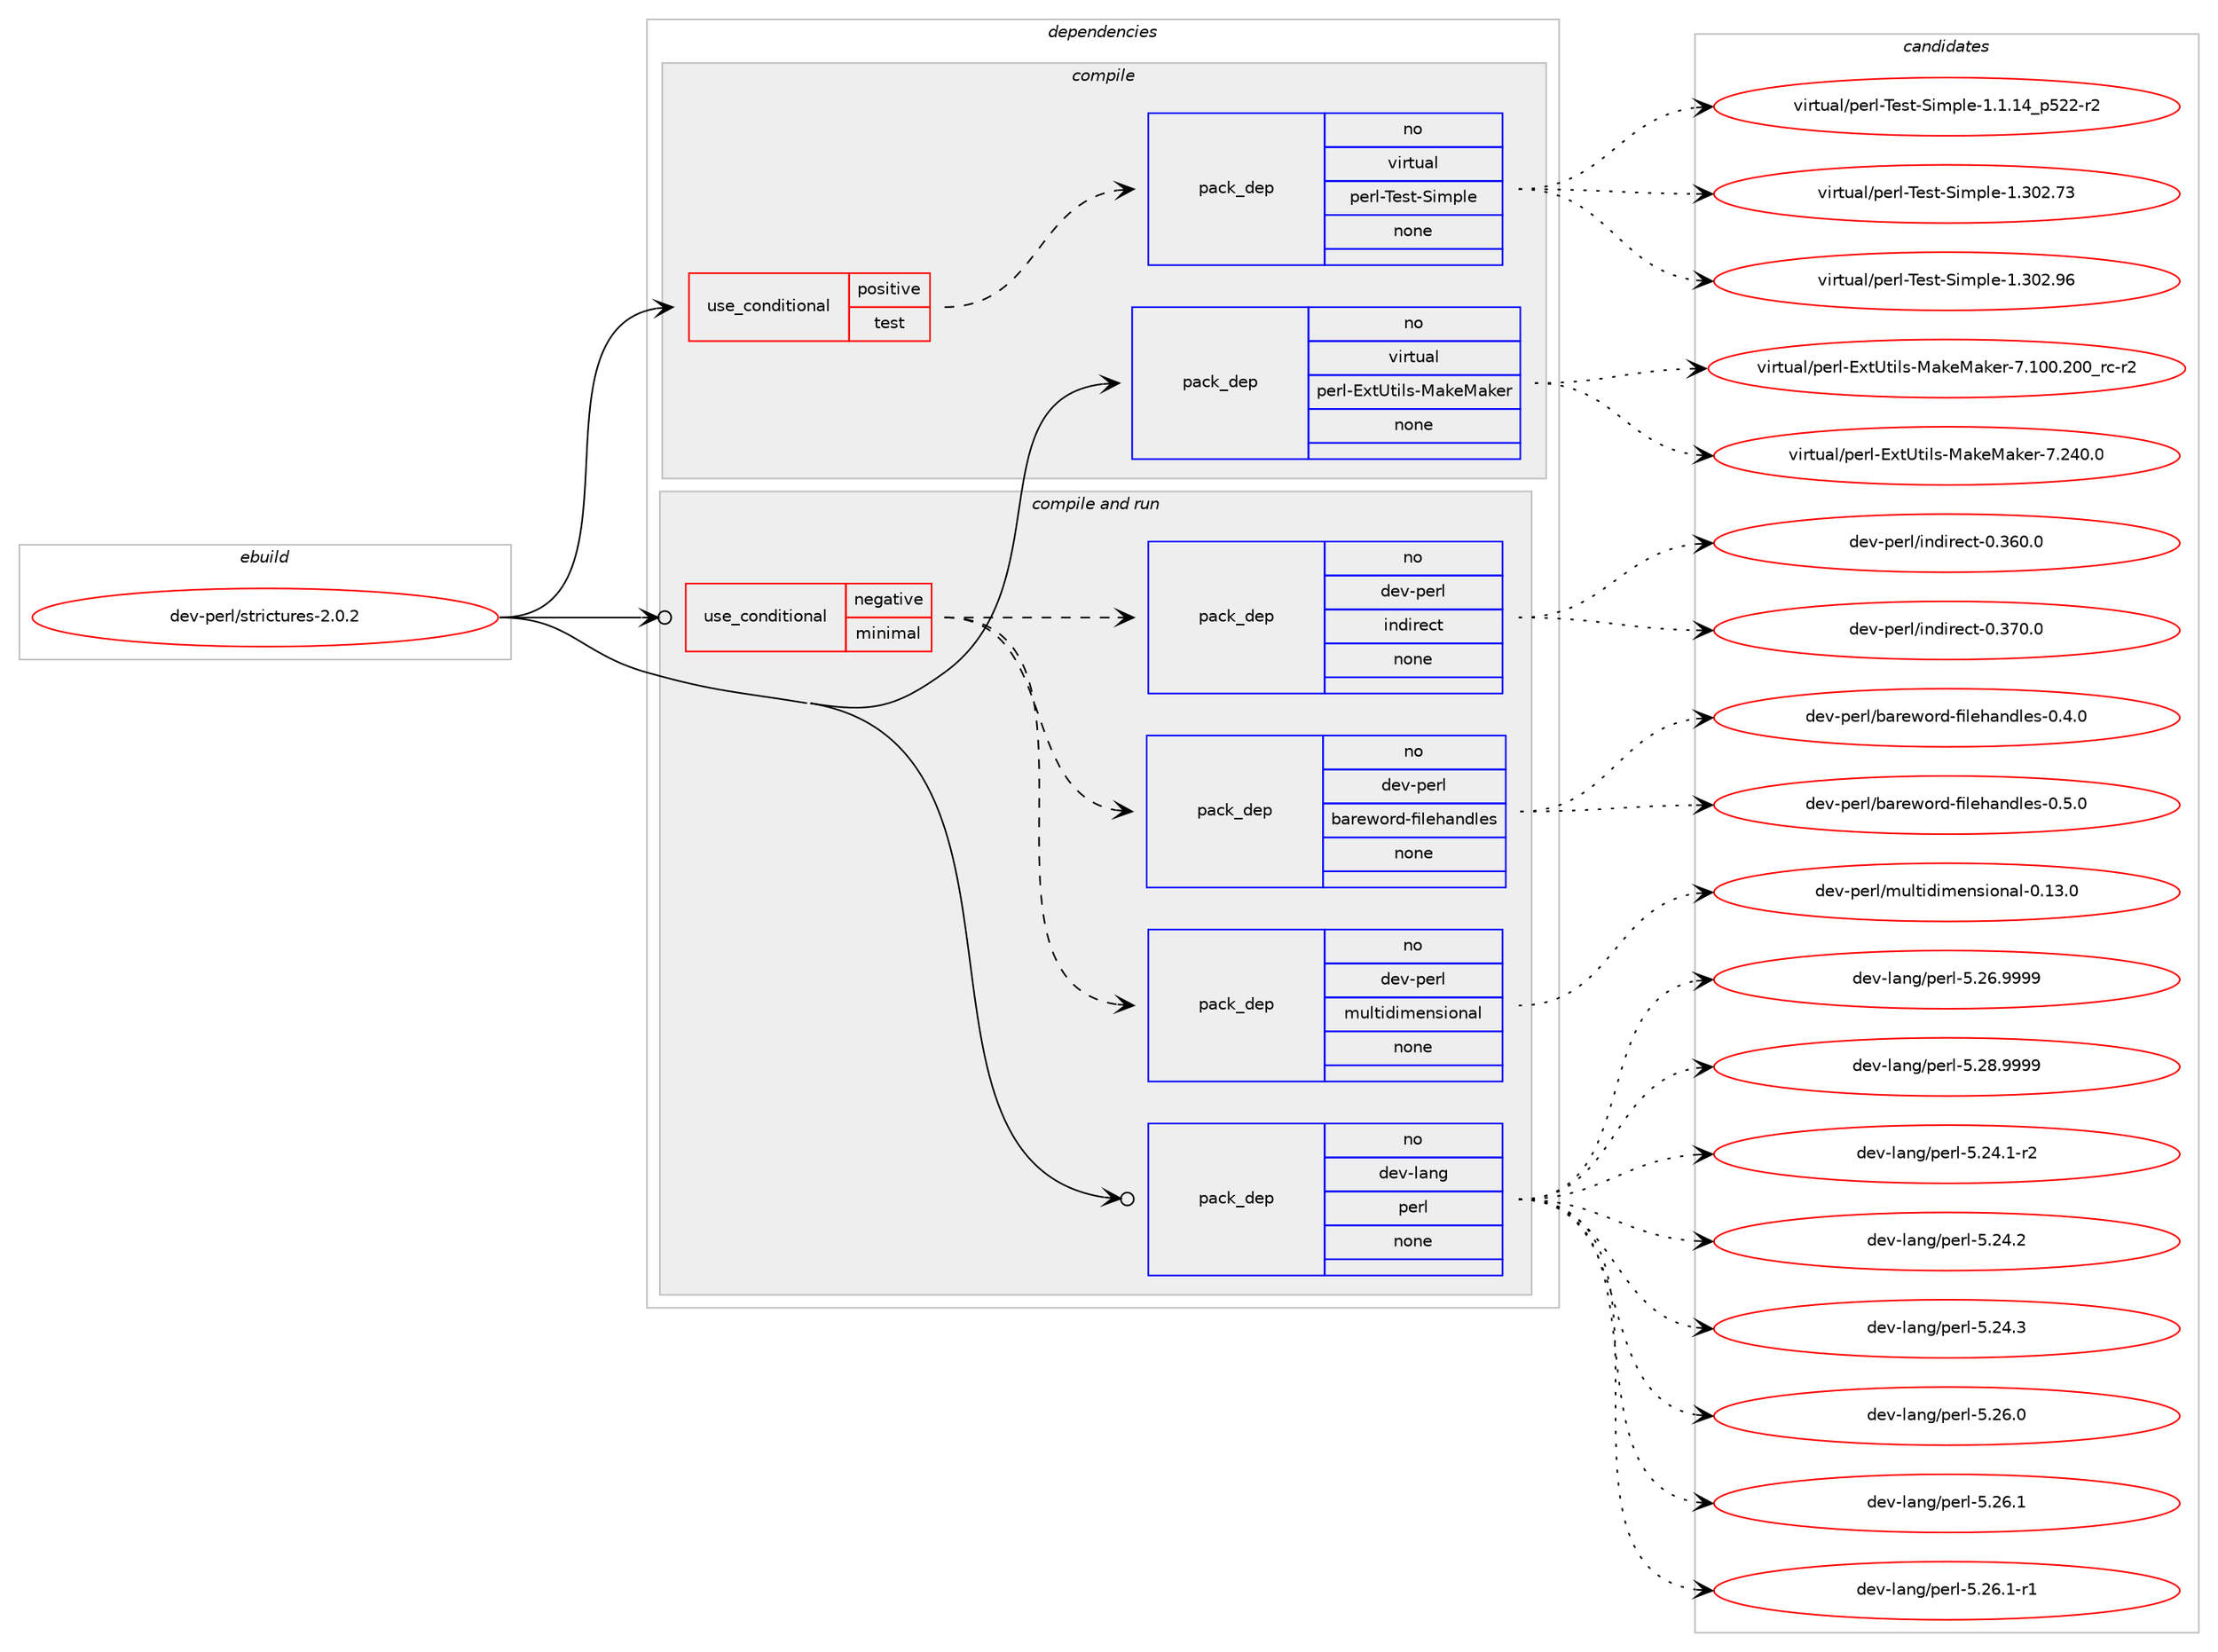 digraph prolog {

# *************
# Graph options
# *************

newrank=true;
concentrate=true;
compound=true;
graph [rankdir=LR,fontname=Helvetica,fontsize=10,ranksep=1.5];#, ranksep=2.5, nodesep=0.2];
edge  [arrowhead=vee];
node  [fontname=Helvetica,fontsize=10];

# **********
# The ebuild
# **********

subgraph cluster_leftcol {
color=gray;
rank=same;
label=<<i>ebuild</i>>;
id [label="dev-perl/strictures-2.0.2", color=red, width=4, href="../dev-perl/strictures-2.0.2.svg"];
}

# ****************
# The dependencies
# ****************

subgraph cluster_midcol {
color=gray;
label=<<i>dependencies</i>>;
subgraph cluster_compile {
fillcolor="#eeeeee";
style=filled;
label=<<i>compile</i>>;
subgraph cond28328 {
dependency141728 [label=<<TABLE BORDER="0" CELLBORDER="1" CELLSPACING="0" CELLPADDING="4"><TR><TD ROWSPAN="3" CELLPADDING="10">use_conditional</TD></TR><TR><TD>positive</TD></TR><TR><TD>test</TD></TR></TABLE>>, shape=none, color=red];
subgraph pack109704 {
dependency141729 [label=<<TABLE BORDER="0" CELLBORDER="1" CELLSPACING="0" CELLPADDING="4" WIDTH="220"><TR><TD ROWSPAN="6" CELLPADDING="30">pack_dep</TD></TR><TR><TD WIDTH="110">no</TD></TR><TR><TD>virtual</TD></TR><TR><TD>perl-Test-Simple</TD></TR><TR><TD>none</TD></TR><TR><TD></TD></TR></TABLE>>, shape=none, color=blue];
}
dependency141728:e -> dependency141729:w [weight=20,style="dashed",arrowhead="vee"];
}
id:e -> dependency141728:w [weight=20,style="solid",arrowhead="vee"];
subgraph pack109705 {
dependency141730 [label=<<TABLE BORDER="0" CELLBORDER="1" CELLSPACING="0" CELLPADDING="4" WIDTH="220"><TR><TD ROWSPAN="6" CELLPADDING="30">pack_dep</TD></TR><TR><TD WIDTH="110">no</TD></TR><TR><TD>virtual</TD></TR><TR><TD>perl-ExtUtils-MakeMaker</TD></TR><TR><TD>none</TD></TR><TR><TD></TD></TR></TABLE>>, shape=none, color=blue];
}
id:e -> dependency141730:w [weight=20,style="solid",arrowhead="vee"];
}
subgraph cluster_compileandrun {
fillcolor="#eeeeee";
style=filled;
label=<<i>compile and run</i>>;
subgraph cond28329 {
dependency141731 [label=<<TABLE BORDER="0" CELLBORDER="1" CELLSPACING="0" CELLPADDING="4"><TR><TD ROWSPAN="3" CELLPADDING="10">use_conditional</TD></TR><TR><TD>negative</TD></TR><TR><TD>minimal</TD></TR></TABLE>>, shape=none, color=red];
subgraph pack109706 {
dependency141732 [label=<<TABLE BORDER="0" CELLBORDER="1" CELLSPACING="0" CELLPADDING="4" WIDTH="220"><TR><TD ROWSPAN="6" CELLPADDING="30">pack_dep</TD></TR><TR><TD WIDTH="110">no</TD></TR><TR><TD>dev-perl</TD></TR><TR><TD>bareword-filehandles</TD></TR><TR><TD>none</TD></TR><TR><TD></TD></TR></TABLE>>, shape=none, color=blue];
}
dependency141731:e -> dependency141732:w [weight=20,style="dashed",arrowhead="vee"];
subgraph pack109707 {
dependency141733 [label=<<TABLE BORDER="0" CELLBORDER="1" CELLSPACING="0" CELLPADDING="4" WIDTH="220"><TR><TD ROWSPAN="6" CELLPADDING="30">pack_dep</TD></TR><TR><TD WIDTH="110">no</TD></TR><TR><TD>dev-perl</TD></TR><TR><TD>indirect</TD></TR><TR><TD>none</TD></TR><TR><TD></TD></TR></TABLE>>, shape=none, color=blue];
}
dependency141731:e -> dependency141733:w [weight=20,style="dashed",arrowhead="vee"];
subgraph pack109708 {
dependency141734 [label=<<TABLE BORDER="0" CELLBORDER="1" CELLSPACING="0" CELLPADDING="4" WIDTH="220"><TR><TD ROWSPAN="6" CELLPADDING="30">pack_dep</TD></TR><TR><TD WIDTH="110">no</TD></TR><TR><TD>dev-perl</TD></TR><TR><TD>multidimensional</TD></TR><TR><TD>none</TD></TR><TR><TD></TD></TR></TABLE>>, shape=none, color=blue];
}
dependency141731:e -> dependency141734:w [weight=20,style="dashed",arrowhead="vee"];
}
id:e -> dependency141731:w [weight=20,style="solid",arrowhead="odotvee"];
subgraph pack109709 {
dependency141735 [label=<<TABLE BORDER="0" CELLBORDER="1" CELLSPACING="0" CELLPADDING="4" WIDTH="220"><TR><TD ROWSPAN="6" CELLPADDING="30">pack_dep</TD></TR><TR><TD WIDTH="110">no</TD></TR><TR><TD>dev-lang</TD></TR><TR><TD>perl</TD></TR><TR><TD>none</TD></TR><TR><TD></TD></TR></TABLE>>, shape=none, color=blue];
}
id:e -> dependency141735:w [weight=20,style="solid",arrowhead="odotvee"];
}
subgraph cluster_run {
fillcolor="#eeeeee";
style=filled;
label=<<i>run</i>>;
}
}

# **************
# The candidates
# **************

subgraph cluster_choices {
rank=same;
color=gray;
label=<<i>candidates</i>>;

subgraph choice109704 {
color=black;
nodesep=1;
choice11810511411611797108471121011141084584101115116458310510911210810145494649464952951125350504511450 [label="virtual/perl-Test-Simple-1.1.14_p522-r2", color=red, width=4,href="../virtual/perl-Test-Simple-1.1.14_p522-r2.svg"];
choice118105114116117971084711210111410845841011151164583105109112108101454946514850465551 [label="virtual/perl-Test-Simple-1.302.73", color=red, width=4,href="../virtual/perl-Test-Simple-1.302.73.svg"];
choice118105114116117971084711210111410845841011151164583105109112108101454946514850465754 [label="virtual/perl-Test-Simple-1.302.96", color=red, width=4,href="../virtual/perl-Test-Simple-1.302.96.svg"];
dependency141729:e -> choice11810511411611797108471121011141084584101115116458310510911210810145494649464952951125350504511450:w [style=dotted,weight="100"];
dependency141729:e -> choice118105114116117971084711210111410845841011151164583105109112108101454946514850465551:w [style=dotted,weight="100"];
dependency141729:e -> choice118105114116117971084711210111410845841011151164583105109112108101454946514850465754:w [style=dotted,weight="100"];
}
subgraph choice109705 {
color=black;
nodesep=1;
choice118105114116117971084711210111410845691201168511610510811545779710710177971071011144555464948484650484895114994511450 [label="virtual/perl-ExtUtils-MakeMaker-7.100.200_rc-r2", color=red, width=4,href="../virtual/perl-ExtUtils-MakeMaker-7.100.200_rc-r2.svg"];
choice118105114116117971084711210111410845691201168511610510811545779710710177971071011144555465052484648 [label="virtual/perl-ExtUtils-MakeMaker-7.240.0", color=red, width=4,href="../virtual/perl-ExtUtils-MakeMaker-7.240.0.svg"];
dependency141730:e -> choice118105114116117971084711210111410845691201168511610510811545779710710177971071011144555464948484650484895114994511450:w [style=dotted,weight="100"];
dependency141730:e -> choice118105114116117971084711210111410845691201168511610510811545779710710177971071011144555465052484648:w [style=dotted,weight="100"];
}
subgraph choice109706 {
color=black;
nodesep=1;
choice100101118451121011141084798971141011191111141004510210510810110497110100108101115454846524648 [label="dev-perl/bareword-filehandles-0.4.0", color=red, width=4,href="../dev-perl/bareword-filehandles-0.4.0.svg"];
choice100101118451121011141084798971141011191111141004510210510810110497110100108101115454846534648 [label="dev-perl/bareword-filehandles-0.5.0", color=red, width=4,href="../dev-perl/bareword-filehandles-0.5.0.svg"];
dependency141732:e -> choice100101118451121011141084798971141011191111141004510210510810110497110100108101115454846524648:w [style=dotted,weight="100"];
dependency141732:e -> choice100101118451121011141084798971141011191111141004510210510810110497110100108101115454846534648:w [style=dotted,weight="100"];
}
subgraph choice109707 {
color=black;
nodesep=1;
choice1001011184511210111410847105110100105114101991164548465154484648 [label="dev-perl/indirect-0.360.0", color=red, width=4,href="../dev-perl/indirect-0.360.0.svg"];
choice1001011184511210111410847105110100105114101991164548465155484648 [label="dev-perl/indirect-0.370.0", color=red, width=4,href="../dev-perl/indirect-0.370.0.svg"];
dependency141733:e -> choice1001011184511210111410847105110100105114101991164548465154484648:w [style=dotted,weight="100"];
dependency141733:e -> choice1001011184511210111410847105110100105114101991164548465155484648:w [style=dotted,weight="100"];
}
subgraph choice109708 {
color=black;
nodesep=1;
choice10010111845112101114108471091171081161051001051091011101151051111109710845484649514648 [label="dev-perl/multidimensional-0.13.0", color=red, width=4,href="../dev-perl/multidimensional-0.13.0.svg"];
dependency141734:e -> choice10010111845112101114108471091171081161051001051091011101151051111109710845484649514648:w [style=dotted,weight="100"];
}
subgraph choice109709 {
color=black;
nodesep=1;
choice100101118451089711010347112101114108455346505246494511450 [label="dev-lang/perl-5.24.1-r2", color=red, width=4,href="../dev-lang/perl-5.24.1-r2.svg"];
choice10010111845108971101034711210111410845534650524650 [label="dev-lang/perl-5.24.2", color=red, width=4,href="../dev-lang/perl-5.24.2.svg"];
choice10010111845108971101034711210111410845534650524651 [label="dev-lang/perl-5.24.3", color=red, width=4,href="../dev-lang/perl-5.24.3.svg"];
choice10010111845108971101034711210111410845534650544648 [label="dev-lang/perl-5.26.0", color=red, width=4,href="../dev-lang/perl-5.26.0.svg"];
choice10010111845108971101034711210111410845534650544649 [label="dev-lang/perl-5.26.1", color=red, width=4,href="../dev-lang/perl-5.26.1.svg"];
choice100101118451089711010347112101114108455346505446494511449 [label="dev-lang/perl-5.26.1-r1", color=red, width=4,href="../dev-lang/perl-5.26.1-r1.svg"];
choice10010111845108971101034711210111410845534650544657575757 [label="dev-lang/perl-5.26.9999", color=red, width=4,href="../dev-lang/perl-5.26.9999.svg"];
choice10010111845108971101034711210111410845534650564657575757 [label="dev-lang/perl-5.28.9999", color=red, width=4,href="../dev-lang/perl-5.28.9999.svg"];
dependency141735:e -> choice100101118451089711010347112101114108455346505246494511450:w [style=dotted,weight="100"];
dependency141735:e -> choice10010111845108971101034711210111410845534650524650:w [style=dotted,weight="100"];
dependency141735:e -> choice10010111845108971101034711210111410845534650524651:w [style=dotted,weight="100"];
dependency141735:e -> choice10010111845108971101034711210111410845534650544648:w [style=dotted,weight="100"];
dependency141735:e -> choice10010111845108971101034711210111410845534650544649:w [style=dotted,weight="100"];
dependency141735:e -> choice100101118451089711010347112101114108455346505446494511449:w [style=dotted,weight="100"];
dependency141735:e -> choice10010111845108971101034711210111410845534650544657575757:w [style=dotted,weight="100"];
dependency141735:e -> choice10010111845108971101034711210111410845534650564657575757:w [style=dotted,weight="100"];
}
}

}
